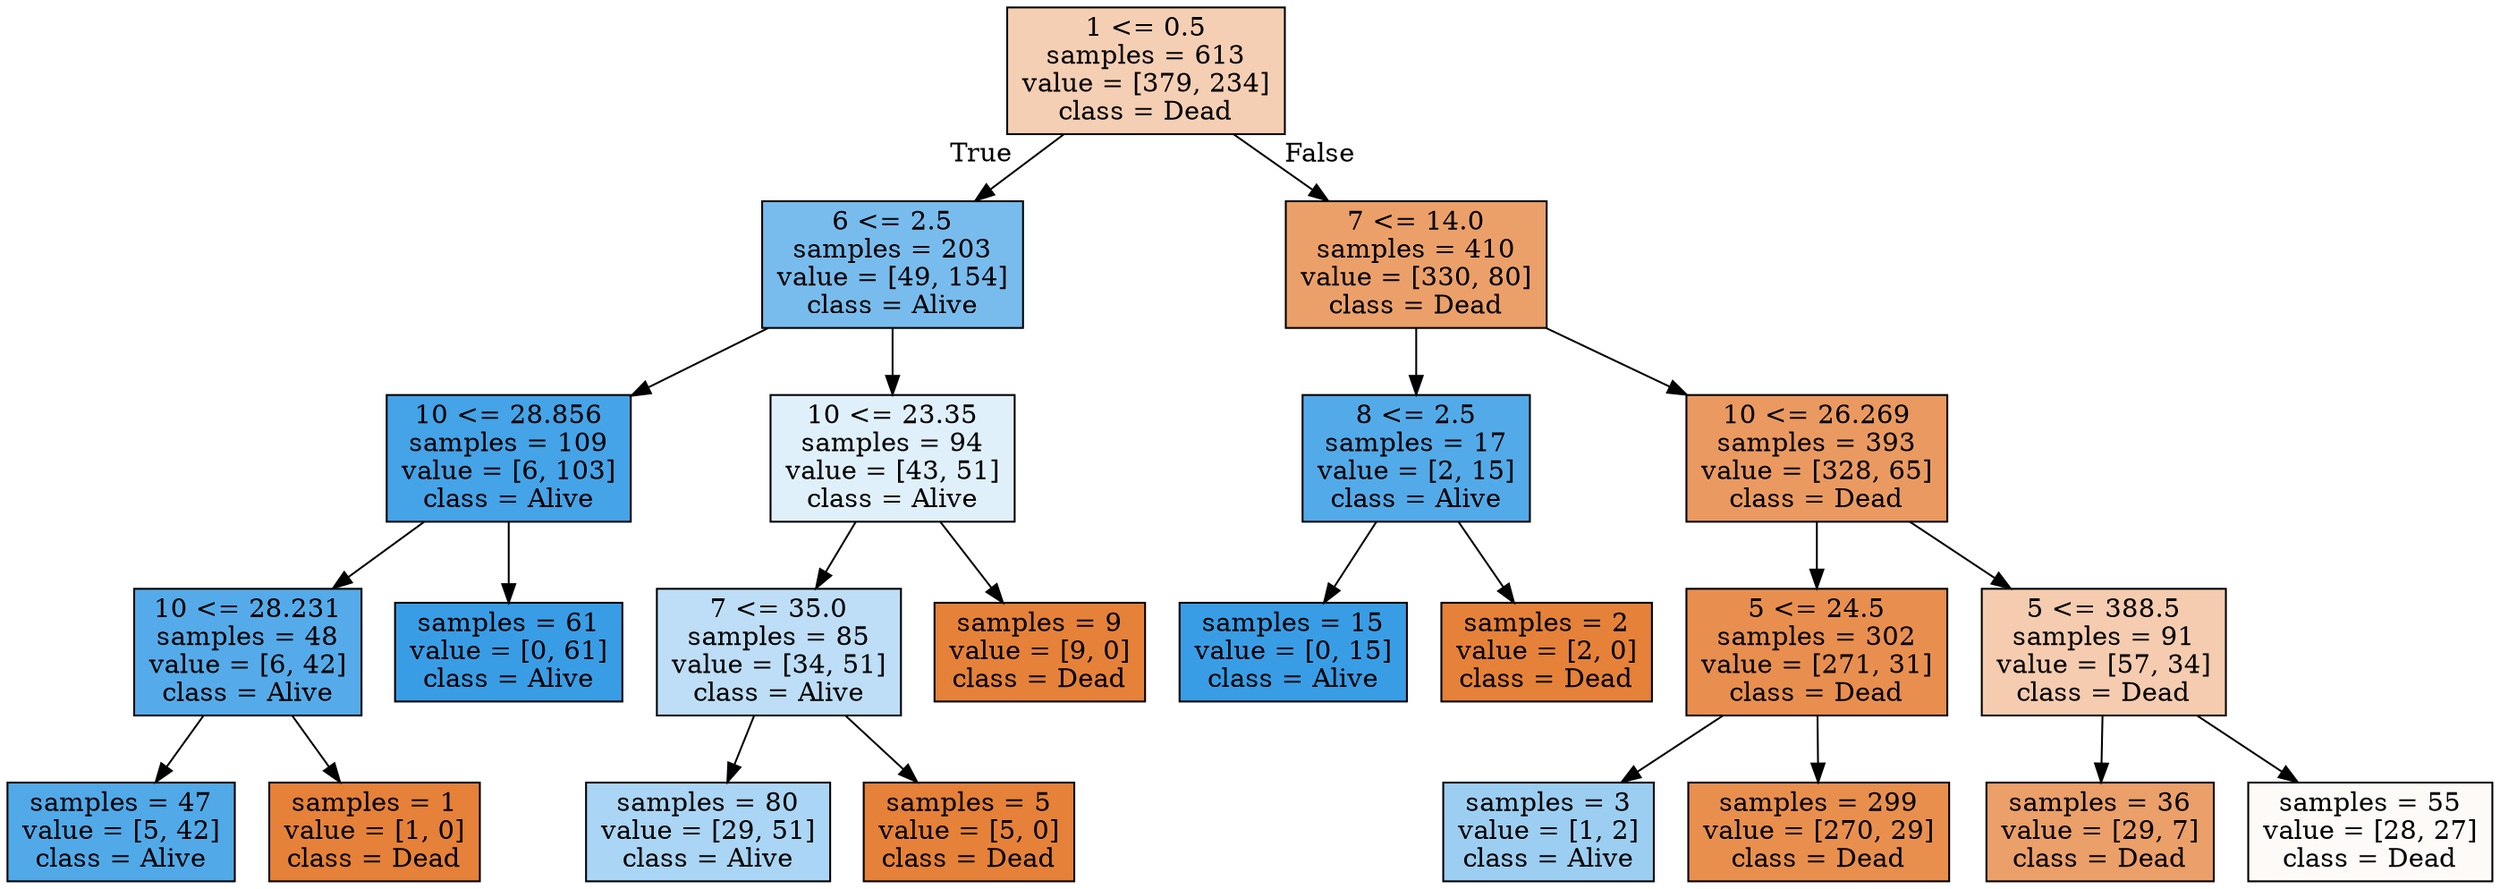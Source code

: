 digraph Tree {
node [shape=box, style="filled", color="black"] ;
0 [label="1 <= 0.5\nsamples = 613\nvalue = [379, 234]\nclass = Dead", fillcolor="#f5cfb3"] ;
1 [label="6 <= 2.5\nsamples = 203\nvalue = [49, 154]\nclass = Alive", fillcolor="#78bced"] ;
0 -> 1 [labeldistance=2.5, labelangle=45, headlabel="True"] ;
2 [label="10 <= 28.856\nsamples = 109\nvalue = [6, 103]\nclass = Alive", fillcolor="#45a3e7"] ;
1 -> 2 ;
3 [label="10 <= 28.231\nsamples = 48\nvalue = [6, 42]\nclass = Alive", fillcolor="#55abe9"] ;
2 -> 3 ;
4 [label="samples = 47\nvalue = [5, 42]\nclass = Alive", fillcolor="#51a9e8"] ;
3 -> 4 ;
5 [label="samples = 1\nvalue = [1, 0]\nclass = Dead", fillcolor="#e58139"] ;
3 -> 5 ;
6 [label="samples = 61\nvalue = [0, 61]\nclass = Alive", fillcolor="#399de5"] ;
2 -> 6 ;
7 [label="10 <= 23.35\nsamples = 94\nvalue = [43, 51]\nclass = Alive", fillcolor="#e0f0fb"] ;
1 -> 7 ;
8 [label="7 <= 35.0\nsamples = 85\nvalue = [34, 51]\nclass = Alive", fillcolor="#bddef6"] ;
7 -> 8 ;
9 [label="samples = 80\nvalue = [29, 51]\nclass = Alive", fillcolor="#aad5f4"] ;
8 -> 9 ;
10 [label="samples = 5\nvalue = [5, 0]\nclass = Dead", fillcolor="#e58139"] ;
8 -> 10 ;
11 [label="samples = 9\nvalue = [9, 0]\nclass = Dead", fillcolor="#e58139"] ;
7 -> 11 ;
12 [label="7 <= 14.0\nsamples = 410\nvalue = [330, 80]\nclass = Dead", fillcolor="#eba069"] ;
0 -> 12 [labeldistance=2.5, labelangle=-45, headlabel="False"] ;
13 [label="8 <= 2.5\nsamples = 17\nvalue = [2, 15]\nclass = Alive", fillcolor="#53aae8"] ;
12 -> 13 ;
14 [label="samples = 15\nvalue = [0, 15]\nclass = Alive", fillcolor="#399de5"] ;
13 -> 14 ;
15 [label="samples = 2\nvalue = [2, 0]\nclass = Dead", fillcolor="#e58139"] ;
13 -> 15 ;
16 [label="10 <= 26.269\nsamples = 393\nvalue = [328, 65]\nclass = Dead", fillcolor="#ea9a60"] ;
12 -> 16 ;
17 [label="5 <= 24.5\nsamples = 302\nvalue = [271, 31]\nclass = Dead", fillcolor="#e88f50"] ;
16 -> 17 ;
18 [label="samples = 3\nvalue = [1, 2]\nclass = Alive", fillcolor="#9ccef2"] ;
17 -> 18 ;
19 [label="samples = 299\nvalue = [270, 29]\nclass = Dead", fillcolor="#e88f4e"] ;
17 -> 19 ;
20 [label="5 <= 388.5\nsamples = 91\nvalue = [57, 34]\nclass = Dead", fillcolor="#f5ccaf"] ;
16 -> 20 ;
21 [label="samples = 36\nvalue = [29, 7]\nclass = Dead", fillcolor="#eb9f69"] ;
20 -> 21 ;
22 [label="samples = 55\nvalue = [28, 27]\nclass = Dead", fillcolor="#fefaf8"] ;
20 -> 22 ;
}